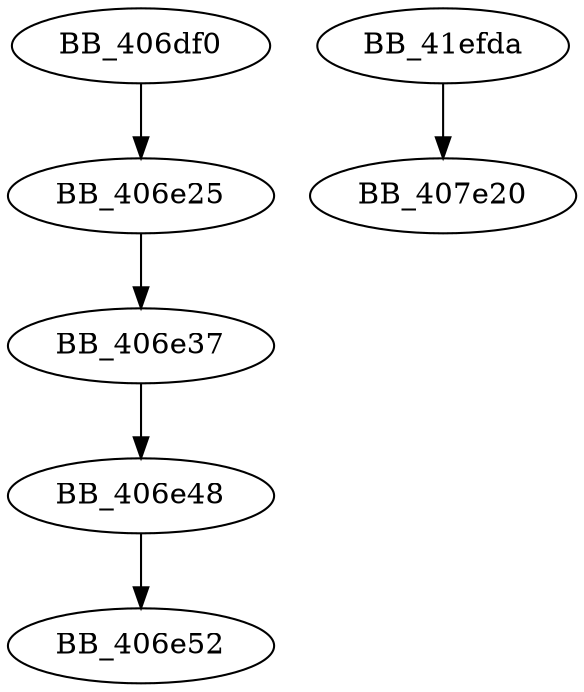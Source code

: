 DiGraph sub_406DF0{
BB_406df0->BB_406e25
BB_406e25->BB_406e37
BB_406e37->BB_406e48
BB_406e48->BB_406e52
BB_41efda->BB_407e20
}
